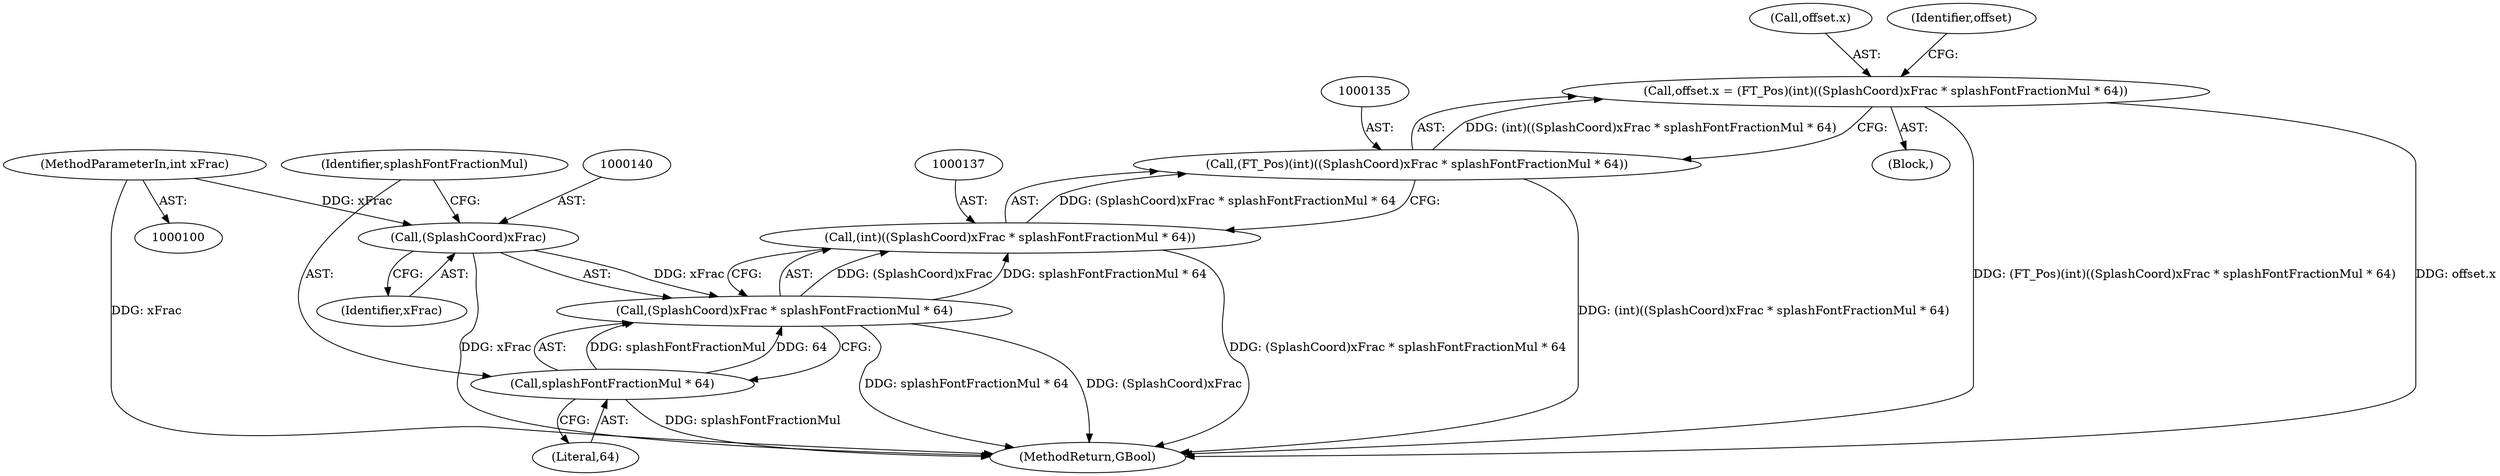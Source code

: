 digraph "0_poppler_9cf2325fb22f812b31858e519411f57747d39bd8_3@integer" {
"1000130" [label="(Call,offset.x = (FT_Pos)(int)((SplashCoord)xFrac * splashFontFractionMul * 64))"];
"1000134" [label="(Call,(FT_Pos)(int)((SplashCoord)xFrac * splashFontFractionMul * 64))"];
"1000136" [label="(Call,(int)((SplashCoord)xFrac * splashFontFractionMul * 64))"];
"1000138" [label="(Call,(SplashCoord)xFrac * splashFontFractionMul * 64)"];
"1000139" [label="(Call,(SplashCoord)xFrac)"];
"1000102" [label="(MethodParameterIn,int xFrac)"];
"1000142" [label="(Call,splashFontFractionMul * 64)"];
"1000141" [label="(Identifier,xFrac)"];
"1000142" [label="(Call,splashFontFractionMul * 64)"];
"1000139" [label="(Call,(SplashCoord)xFrac)"];
"1000131" [label="(Call,offset.x)"];
"1000138" [label="(Call,(SplashCoord)xFrac * splashFontFractionMul * 64)"];
"1000144" [label="(Literal,64)"];
"1000143" [label="(Identifier,splashFontFractionMul)"];
"1000130" [label="(Call,offset.x = (FT_Pos)(int)((SplashCoord)xFrac * splashFontFractionMul * 64))"];
"1000147" [label="(Identifier,offset)"];
"1000136" [label="(Call,(int)((SplashCoord)xFrac * splashFontFractionMul * 64))"];
"1000134" [label="(Call,(FT_Pos)(int)((SplashCoord)xFrac * splashFontFractionMul * 64))"];
"1000102" [label="(MethodParameterIn,int xFrac)"];
"1000109" [label="(Block,)"];
"1000441" [label="(MethodReturn,GBool)"];
"1000130" -> "1000109"  [label="AST: "];
"1000130" -> "1000134"  [label="CFG: "];
"1000131" -> "1000130"  [label="AST: "];
"1000134" -> "1000130"  [label="AST: "];
"1000147" -> "1000130"  [label="CFG: "];
"1000130" -> "1000441"  [label="DDG: (FT_Pos)(int)((SplashCoord)xFrac * splashFontFractionMul * 64)"];
"1000130" -> "1000441"  [label="DDG: offset.x"];
"1000134" -> "1000130"  [label="DDG: (int)((SplashCoord)xFrac * splashFontFractionMul * 64)"];
"1000134" -> "1000136"  [label="CFG: "];
"1000135" -> "1000134"  [label="AST: "];
"1000136" -> "1000134"  [label="AST: "];
"1000134" -> "1000441"  [label="DDG: (int)((SplashCoord)xFrac * splashFontFractionMul * 64)"];
"1000136" -> "1000134"  [label="DDG: (SplashCoord)xFrac * splashFontFractionMul * 64"];
"1000136" -> "1000138"  [label="CFG: "];
"1000137" -> "1000136"  [label="AST: "];
"1000138" -> "1000136"  [label="AST: "];
"1000136" -> "1000441"  [label="DDG: (SplashCoord)xFrac * splashFontFractionMul * 64"];
"1000138" -> "1000136"  [label="DDG: (SplashCoord)xFrac"];
"1000138" -> "1000136"  [label="DDG: splashFontFractionMul * 64"];
"1000138" -> "1000142"  [label="CFG: "];
"1000139" -> "1000138"  [label="AST: "];
"1000142" -> "1000138"  [label="AST: "];
"1000138" -> "1000441"  [label="DDG: splashFontFractionMul * 64"];
"1000138" -> "1000441"  [label="DDG: (SplashCoord)xFrac"];
"1000139" -> "1000138"  [label="DDG: xFrac"];
"1000142" -> "1000138"  [label="DDG: splashFontFractionMul"];
"1000142" -> "1000138"  [label="DDG: 64"];
"1000139" -> "1000141"  [label="CFG: "];
"1000140" -> "1000139"  [label="AST: "];
"1000141" -> "1000139"  [label="AST: "];
"1000143" -> "1000139"  [label="CFG: "];
"1000139" -> "1000441"  [label="DDG: xFrac"];
"1000102" -> "1000139"  [label="DDG: xFrac"];
"1000102" -> "1000100"  [label="AST: "];
"1000102" -> "1000441"  [label="DDG: xFrac"];
"1000142" -> "1000144"  [label="CFG: "];
"1000143" -> "1000142"  [label="AST: "];
"1000144" -> "1000142"  [label="AST: "];
"1000142" -> "1000441"  [label="DDG: splashFontFractionMul"];
}
